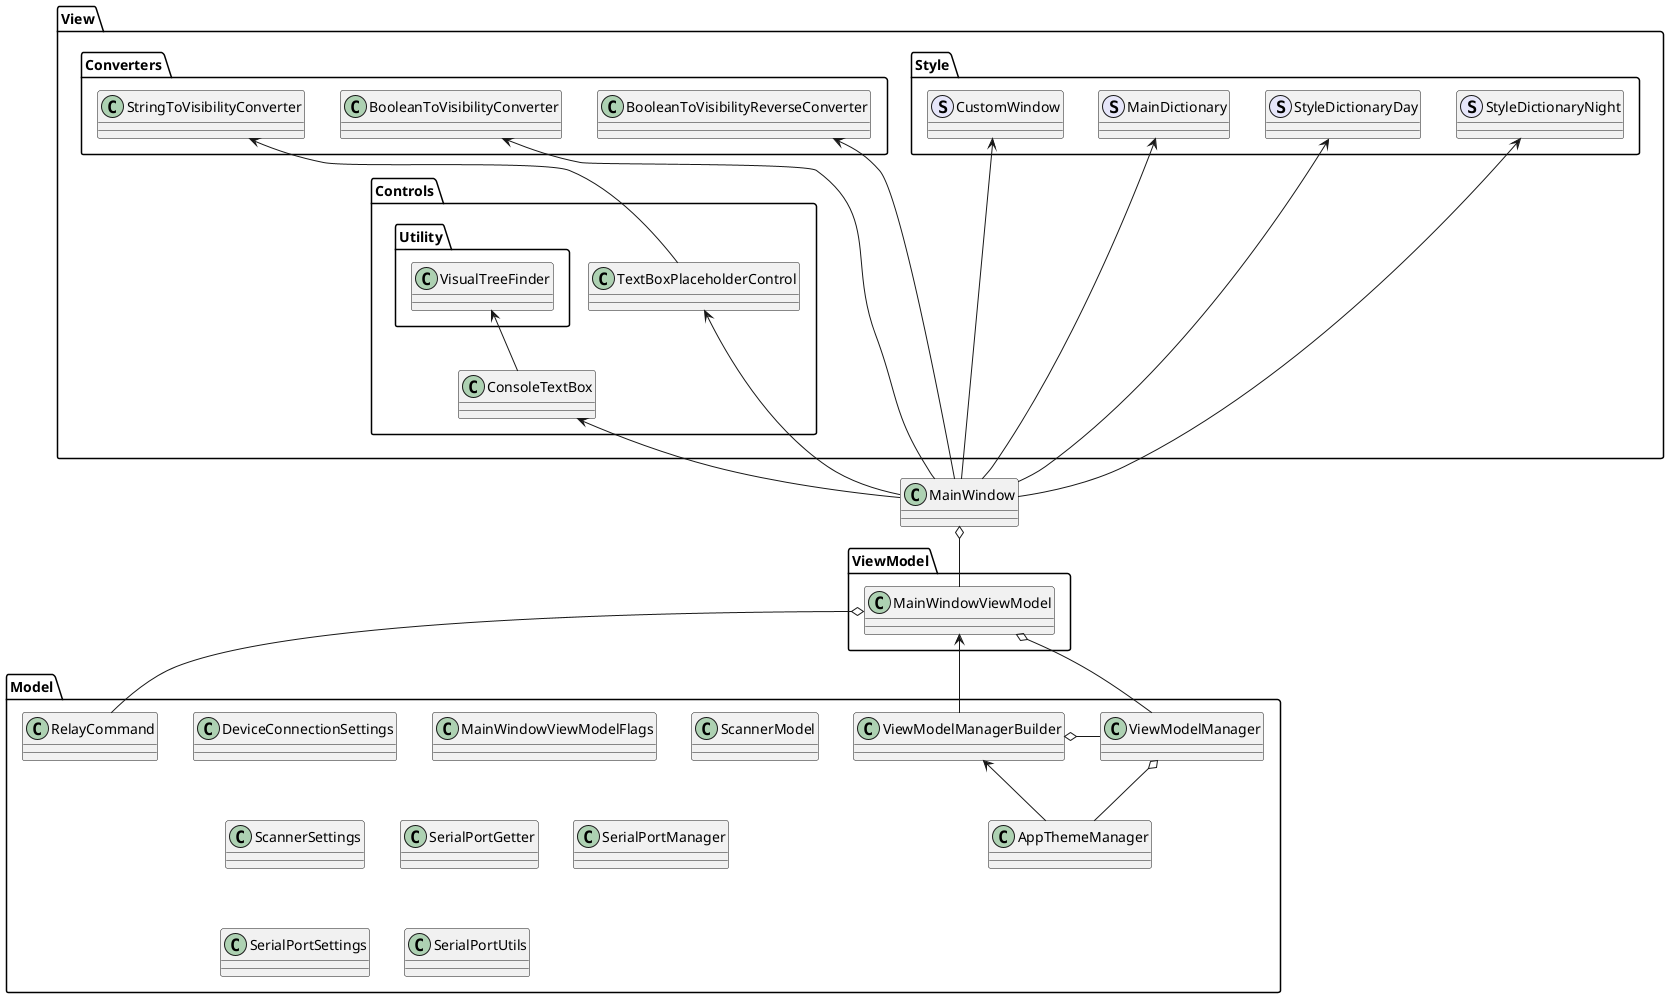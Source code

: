 @startuml
class MainWindow{

}

namespace View{
    namespace Controls{
        namespace Utility{
            class VisualTreeFinder{

            }
            VisualTreeFinder <-- View.Controls.ConsoleTextBox
        }

        class ConsoleTextBox{

        }
        ConsoleTextBox <-- MainWindow
        class TextBoxPlaceholderControl{

        }
        TextBoxPlaceholderControl <-- MainWindow
    }
    namespace Converters{
        class BooleanToVisibilityConverter{

        }
        class BooleanToVisibilityReverseConverter{

        }
        class StringToVisibilityConverter{

        }
        BooleanToVisibilityConverter <-- MainWindow
        BooleanToVisibilityReverseConverter <-- MainWindow
        StringToVisibilityConverter <-- TextBoxPlaceholderControl
    }
    namespace Style{
        class CustomWindow << (S,lavender) >>{

        }
        class MainDictionary << (S,lavender) >>{

        }
        class StyleDictionaryDay << (S,lavender) >>{

        }
        class StyleDictionaryNight << (S,lavender) >>{

        }
        CustomWindow <---- MainWindow
        MainDictionary <---- MainWindow
        StyleDictionaryDay <---- MainWindow
        StyleDictionaryNight <---- MainWindow
    }

    
}

namespace ViewModel{
    class MainWindowViewModel{

    }
}

namespace Model{

    class AppThemeManager{

    }

    class DeviceConnectionSettings{

    }

    class MainWindowViewModelFlags{

    }

    class RelayCommand{

    }

    class ScannerModel{

    }

    class ScannerSettings{

    }

    class SerialPortGetter{

    }

    class SerialPortManager{

    }

    class SerialPortSettings{

    }

    class SerialPortUtils{

    }

    class ViewModelManager{

    }

    class ViewModelManagerBuilder{

    }




}

MainWindow o-- MainWindowViewModel
MainWindowViewModel o-- RelayCommand
MainWindowViewModel o-- ViewModelManager
MainWindowViewModel <-- ViewModelManagerBuilder
ViewModelManagerBuilder o- ViewModelManager
ViewModelManagerBuilder <-- AppThemeManager
ViewModelManager o-- AppThemeManager
@enduml